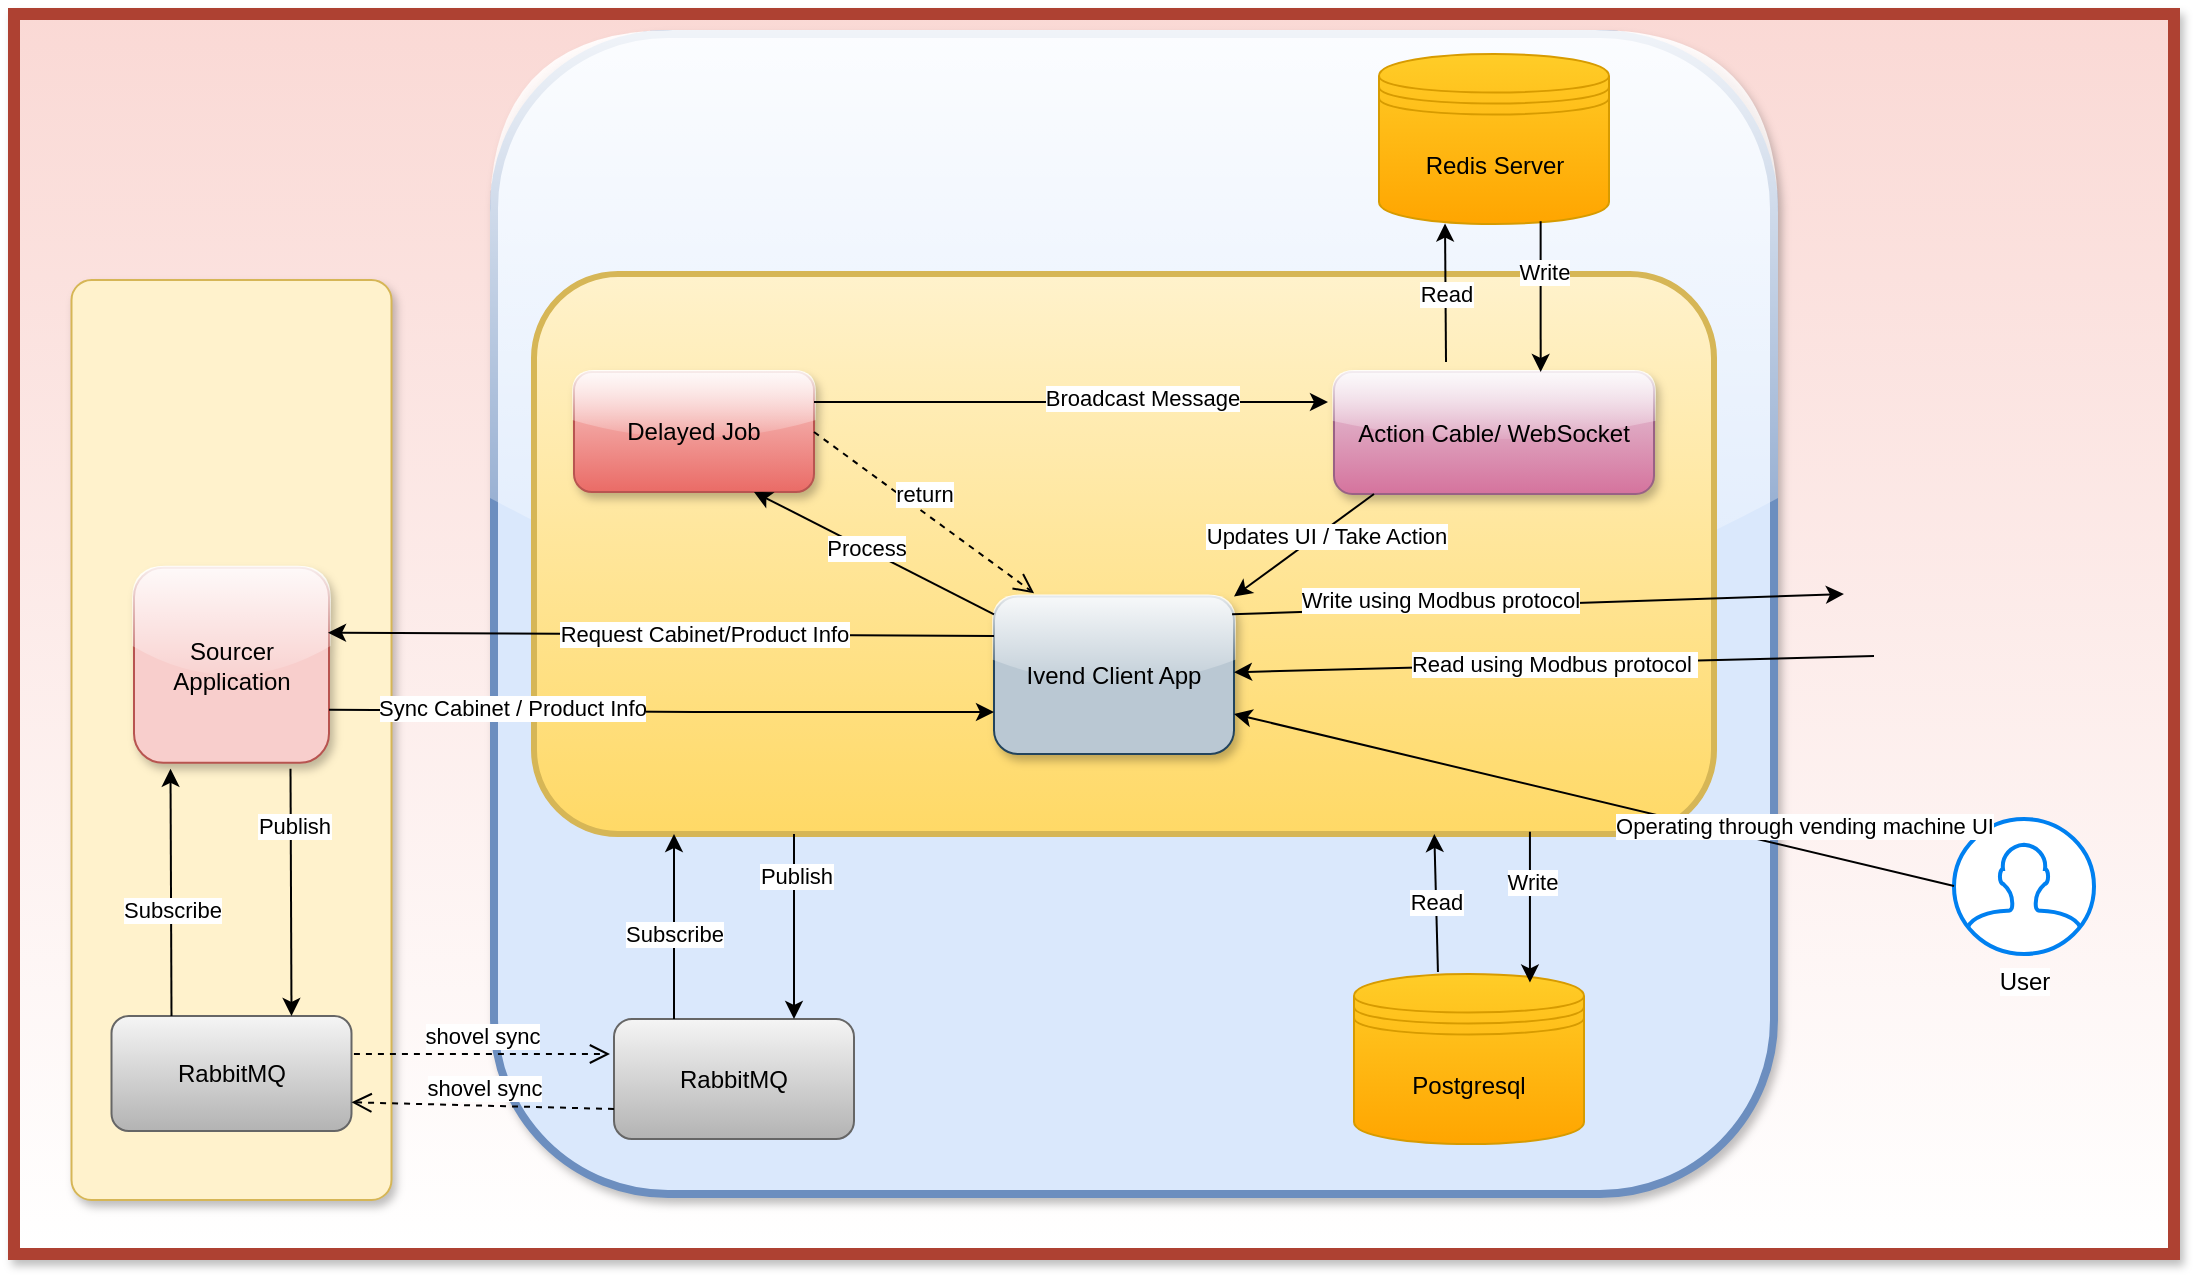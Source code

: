 <mxfile version="13.0.2" type="github">
  <diagram id="xoZPzFlmaSp1hnfD2v14" name="Page-1">
    <mxGraphModel dx="1395" dy="1887" grid="1" gridSize="10" guides="1" tooltips="1" connect="1" arrows="1" fold="1" page="1" pageScale="1" pageWidth="850" pageHeight="1100" math="0" shadow="0">
      <root>
        <mxCell id="0" />
        <mxCell id="1" parent="0" />
        <mxCell id="39ve_CgXmUywYCEbx6uL-2" value="" style="verticalLabelPosition=bottom;verticalAlign=top;html=1;shape=mxgraph.basic.rect;fillColor2=none;strokeWidth=6;size=20;indent=5;fillColor=#fad9d5;strokeColor=#ae4132;shadow=1;gradientColor=#ffffff;" parent="1" vertex="1">
          <mxGeometry x="30" width="1080" height="620" as="geometry" />
        </mxCell>
        <mxCell id="xF51GjXkcUq14_9qOw0B-2" value="" style="shape=mxgraph.mockup.containers.marginRect;rectMarginTop=10;strokeColor=#d6b656;strokeWidth=1;dashed=0;rounded=1;arcSize=5;recursiveResize=0;shadow=1;fillColor=#fff2cc;" vertex="1" parent="1">
          <mxGeometry x="58.75" y="123" width="160" height="470" as="geometry" />
        </mxCell>
        <mxCell id="xF51GjXkcUq14_9qOw0B-4" value="RabbitMQ" style="rounded=1;whiteSpace=wrap;html=1;gradientColor=#b3b3b3;fillColor=#f5f5f5;strokeColor=#666666;" vertex="1" parent="xF51GjXkcUq14_9qOw0B-2">
          <mxGeometry x="20" y="378" width="120" height="57.5" as="geometry" />
        </mxCell>
        <mxCell id="xF51GjXkcUq14_9qOw0B-8" value="" style="endArrow=classic;html=1;entryX=0.75;entryY=0;entryDx=0;entryDy=0;" edge="1" parent="xF51GjXkcUq14_9qOw0B-2" target="xF51GjXkcUq14_9qOw0B-4">
          <mxGeometry width="50" height="50" relative="1" as="geometry">
            <mxPoint x="109.5" y="254.38" as="sourcePoint" />
            <mxPoint x="109.5" y="346.88" as="targetPoint" />
            <Array as="points" />
          </mxGeometry>
        </mxCell>
        <mxCell id="xF51GjXkcUq14_9qOw0B-9" value="Publish" style="edgeLabel;html=1;align=center;verticalAlign=middle;resizable=0;points=[];" vertex="1" connectable="0" parent="xF51GjXkcUq14_9qOw0B-8">
          <mxGeometry x="-0.542" y="1" relative="1" as="geometry">
            <mxPoint as="offset" />
          </mxGeometry>
        </mxCell>
        <mxCell id="xF51GjXkcUq14_9qOw0B-10" value="" style="endArrow=classic;html=1;entryX=0.75;entryY=1;entryDx=0;entryDy=0;exitX=0.25;exitY=0;exitDx=0;exitDy=0;" edge="1" parent="xF51GjXkcUq14_9qOw0B-2" source="xF51GjXkcUq14_9qOw0B-4">
          <mxGeometry width="50" height="50" relative="1" as="geometry">
            <mxPoint x="49.5" y="346.88" as="sourcePoint" />
            <mxPoint x="49.5" y="254.38" as="targetPoint" />
          </mxGeometry>
        </mxCell>
        <mxCell id="xF51GjXkcUq14_9qOw0B-11" value="Subscribe" style="edgeLabel;html=1;align=center;verticalAlign=middle;resizable=0;points=[];" vertex="1" connectable="0" parent="xF51GjXkcUq14_9qOw0B-10">
          <mxGeometry x="-0.331" relative="1" as="geometry">
            <mxPoint y="-12" as="offset" />
          </mxGeometry>
        </mxCell>
        <mxCell id="39ve_CgXmUywYCEbx6uL-6" value="&lt;meta charset=&quot;utf-8&quot; style=&quot;&quot;&gt;&lt;span style=&quot;font-family: Helvetica; font-size: 12px; font-style: normal; font-variant-ligatures: normal; font-variant-caps: normal; font-weight: 400; letter-spacing: normal; orphans: 2; text-align: center; text-indent: 0px; text-transform: none; widows: 2; word-spacing: 0px; -webkit-text-stroke-width: 0px; background-color: rgb(248, 249, 250); text-decoration-style: initial; text-decoration-color: initial; float: none; display: inline !important;&quot;&gt;Postgresql&lt;/span&gt;" style="rounded=1;whiteSpace=wrap;html=1;labelBackgroundColor=#9933FF;fillColor=#dae8fc;strokeColor=#6c8ebf;shadow=1;glass=1;strokeWidth=4;" parent="1" vertex="1">
          <mxGeometry x="270" y="10" width="640" height="580" as="geometry" />
        </mxCell>
        <mxCell id="rZ3tqkPkwBDZJlSS5pZd-38" value="" style="rounded=1;whiteSpace=wrap;html=1;labelBackgroundColor=#D4E1F5;fillColor=#fff2cc;strokeColor=#d6b656;gradientColor=#ffd966;strokeWidth=3;" parent="1" vertex="1">
          <mxGeometry x="290" y="130" width="590" height="280" as="geometry" />
        </mxCell>
        <mxCell id="39ve_CgXmUywYCEbx6uL-1" value="Postgresql" style="shape=datastore;whiteSpace=wrap;html=1;gradientColor=#ffa500;fillColor=#ffcd28;strokeColor=#d79b00;" parent="1" vertex="1">
          <mxGeometry x="700" y="480" width="115" height="85" as="geometry" />
        </mxCell>
        <object label="Sourcer&lt;br&gt;Application" id="39ve_CgXmUywYCEbx6uL-4">
          <mxCell style="whiteSpace=wrap;aspect=fixed;labelBackgroundColor=none;labelBorderColor=none;html=1;fillColor=#f8cecc;strokeColor=#b85450;shadow=1;rounded=1;glass=1;gradientColor=none;" parent="1" vertex="1">
            <mxGeometry x="90" y="276.88" width="97.5" height="97.5" as="geometry" />
          </mxCell>
        </object>
        <mxCell id="39ve_CgXmUywYCEbx6uL-8" value="" style="shape=image;html=1;verticalAlign=top;verticalLabelPosition=bottom;labelBackgroundColor=#ffffff;imageAspect=0;aspect=fixed;image=https://cdn2.iconfinder.com/data/icons/free-version/128/vendingmachine-128.png" parent="1" vertex="1">
          <mxGeometry x="950" y="212.5" width="140" height="140" as="geometry" />
        </mxCell>
        <mxCell id="39ve_CgXmUywYCEbx6uL-15" value="RabbitMQ" style="rounded=1;whiteSpace=wrap;html=1;gradientColor=#b3b3b3;fillColor=#f5f5f5;strokeColor=#666666;" parent="1" vertex="1">
          <mxGeometry x="330" y="502.5" width="120" height="60" as="geometry" />
        </mxCell>
        <mxCell id="39ve_CgXmUywYCEbx6uL-16" value="Ivend Client App" style="rounded=1;whiteSpace=wrap;html=1;fillColor=#bac8d3;strokeColor=#23445d;shadow=1;glass=1;" parent="1" vertex="1">
          <mxGeometry x="520" y="291.25" width="120" height="78.75" as="geometry" />
        </mxCell>
        <mxCell id="39ve_CgXmUywYCEbx6uL-24" value="" style="endArrow=classic;html=1;exitX=0.992;exitY=0.113;exitDx=0;exitDy=0;exitPerimeter=0;entryX=-0.036;entryY=0.554;entryDx=0;entryDy=0;entryPerimeter=0;" parent="1" source="39ve_CgXmUywYCEbx6uL-16" target="39ve_CgXmUywYCEbx6uL-8" edge="1">
          <mxGeometry width="50" height="50" relative="1" as="geometry">
            <mxPoint x="640" y="307.96" as="sourcePoint" />
            <mxPoint x="950" y="283" as="targetPoint" />
          </mxGeometry>
        </mxCell>
        <mxCell id="39ve_CgXmUywYCEbx6uL-28" value="Write using Modbus protocol" style="edgeLabel;html=1;align=center;verticalAlign=middle;resizable=0;points=[];" parent="39ve_CgXmUywYCEbx6uL-24" vertex="1" connectable="0">
          <mxGeometry x="-0.32" y="4" relative="1" as="geometry">
            <mxPoint as="offset" />
          </mxGeometry>
        </mxCell>
        <mxCell id="39ve_CgXmUywYCEbx6uL-27" value="Read using Modbus protocol&amp;nbsp;" style="endArrow=classic;html=1;" parent="1" target="39ve_CgXmUywYCEbx6uL-16" edge="1">
          <mxGeometry width="50" height="50" relative="1" as="geometry">
            <mxPoint x="960" y="321" as="sourcePoint" />
            <mxPoint x="844" y="318" as="targetPoint" />
            <Array as="points" />
          </mxGeometry>
        </mxCell>
        <mxCell id="39ve_CgXmUywYCEbx6uL-30" value="" style="endArrow=classic;html=1;" parent="1" edge="1">
          <mxGeometry width="50" height="50" relative="1" as="geometry">
            <mxPoint x="187.5" y="347.907" as="sourcePoint" />
            <mxPoint x="520" y="349" as="targetPoint" />
            <Array as="points">
              <mxPoint x="380" y="349" />
            </Array>
          </mxGeometry>
        </mxCell>
        <mxCell id="39ve_CgXmUywYCEbx6uL-31" value="Sync Cabinet / Product Info" style="edgeLabel;html=1;align=center;verticalAlign=middle;resizable=0;points=[];rotation=0;" parent="39ve_CgXmUywYCEbx6uL-30" vertex="1" connectable="0">
          <mxGeometry x="-0.45" y="2" relative="1" as="geometry">
            <mxPoint as="offset" />
          </mxGeometry>
        </mxCell>
        <mxCell id="39ve_CgXmUywYCEbx6uL-35" value="" style="endArrow=classic;html=1;exitX=0;exitY=0.25;exitDx=0;exitDy=0;entryX=0.995;entryY=0.333;entryDx=0;entryDy=0;entryPerimeter=0;" parent="1" source="39ve_CgXmUywYCEbx6uL-16" target="39ve_CgXmUywYCEbx6uL-4" edge="1">
          <mxGeometry width="50" height="50" relative="1" as="geometry">
            <mxPoint x="380" y="297" as="sourcePoint" />
            <mxPoint x="620" y="320" as="targetPoint" />
          </mxGeometry>
        </mxCell>
        <mxCell id="39ve_CgXmUywYCEbx6uL-36" value="Request Cabinet/Product Info" style="edgeLabel;html=1;align=center;verticalAlign=middle;resizable=0;points=[];" parent="39ve_CgXmUywYCEbx6uL-35" vertex="1" connectable="0">
          <mxGeometry x="-0.381" y="-1" relative="1" as="geometry">
            <mxPoint x="-42" as="offset" />
          </mxGeometry>
        </mxCell>
        <mxCell id="39ve_CgXmUywYCEbx6uL-37" value="" style="endArrow=classic;html=1;entryX=0.765;entryY=0.05;entryDx=0;entryDy=0;entryPerimeter=0;exitX=0.844;exitY=0.996;exitDx=0;exitDy=0;exitPerimeter=0;" parent="1" target="39ve_CgXmUywYCEbx6uL-1" edge="1" source="rZ3tqkPkwBDZJlSS5pZd-38">
          <mxGeometry width="50" height="50" relative="1" as="geometry">
            <mxPoint x="418" y="410" as="sourcePoint" />
            <mxPoint x="610" y="238" as="targetPoint" />
            <Array as="points" />
          </mxGeometry>
        </mxCell>
        <mxCell id="rZ3tqkPkwBDZJlSS5pZd-4" value="Write" style="edgeLabel;html=1;align=center;verticalAlign=middle;resizable=0;points=[];" parent="39ve_CgXmUywYCEbx6uL-37" vertex="1" connectable="0">
          <mxGeometry x="-0.34" y="1" relative="1" as="geometry">
            <mxPoint as="offset" />
          </mxGeometry>
        </mxCell>
        <mxCell id="39ve_CgXmUywYCEbx6uL-38" value="" style="endArrow=classic;html=1;entryX=0.75;entryY=0;entryDx=0;entryDy=0;" parent="1" target="39ve_CgXmUywYCEbx6uL-15" edge="1">
          <mxGeometry width="50" height="50" relative="1" as="geometry">
            <mxPoint x="420" y="410" as="sourcePoint" />
            <mxPoint x="550" y="320" as="targetPoint" />
            <Array as="points" />
          </mxGeometry>
        </mxCell>
        <mxCell id="rZ3tqkPkwBDZJlSS5pZd-10" value="Publish" style="edgeLabel;html=1;align=center;verticalAlign=middle;resizable=0;points=[];" parent="39ve_CgXmUywYCEbx6uL-38" vertex="1" connectable="0">
          <mxGeometry x="-0.542" y="1" relative="1" as="geometry">
            <mxPoint as="offset" />
          </mxGeometry>
        </mxCell>
        <mxCell id="rZ3tqkPkwBDZJlSS5pZd-5" value="User" style="html=1;verticalLabelPosition=bottom;align=center;labelBackgroundColor=#ffffff;verticalAlign=top;strokeWidth=2;strokeColor=#0080F0;shadow=0;dashed=0;shape=mxgraph.ios7.icons.user;gradientColor=#ffffff;" parent="1" vertex="1">
          <mxGeometry x="1000" y="402.5" width="70" height="67.5" as="geometry" />
        </mxCell>
        <mxCell id="rZ3tqkPkwBDZJlSS5pZd-6" value="" style="endArrow=classic;html=1;exitX=0;exitY=0.496;exitDx=0;exitDy=0;exitPerimeter=0;" parent="1" source="rZ3tqkPkwBDZJlSS5pZd-5" edge="1">
          <mxGeometry width="50" height="50" relative="1" as="geometry">
            <mxPoint x="1143" y="441.25" as="sourcePoint" />
            <mxPoint x="640" y="350" as="targetPoint" />
          </mxGeometry>
        </mxCell>
        <mxCell id="rZ3tqkPkwBDZJlSS5pZd-11" value="Operating through vending machine UI" style="edgeLabel;html=1;align=center;verticalAlign=middle;resizable=0;points=[];" parent="rZ3tqkPkwBDZJlSS5pZd-6" vertex="1" connectable="0">
          <mxGeometry x="-0.434" y="-1" relative="1" as="geometry">
            <mxPoint x="25.97" y="-5.35" as="offset" />
          </mxGeometry>
        </mxCell>
        <mxCell id="rZ3tqkPkwBDZJlSS5pZd-7" value="" style="endArrow=classic;html=1;entryX=0.75;entryY=1;entryDx=0;entryDy=0;exitX=0.25;exitY=0;exitDx=0;exitDy=0;" parent="1" edge="1" source="39ve_CgXmUywYCEbx6uL-15">
          <mxGeometry width="50" height="50" relative="1" as="geometry">
            <mxPoint x="360.5" y="488" as="sourcePoint" />
            <mxPoint x="360" y="410" as="targetPoint" />
          </mxGeometry>
        </mxCell>
        <mxCell id="rZ3tqkPkwBDZJlSS5pZd-9" value="Subscribe" style="edgeLabel;html=1;align=center;verticalAlign=middle;resizable=0;points=[];" parent="rZ3tqkPkwBDZJlSS5pZd-7" vertex="1" connectable="0">
          <mxGeometry x="-0.331" relative="1" as="geometry">
            <mxPoint y="-12" as="offset" />
          </mxGeometry>
        </mxCell>
        <mxCell id="rZ3tqkPkwBDZJlSS5pZd-8" value="Read" style="endArrow=classic;html=1;entryX=0.085;entryY=1.007;entryDx=0;entryDy=0;entryPerimeter=0;exitX=0.365;exitY=-0.012;exitDx=0;exitDy=0;exitPerimeter=0;" parent="1" edge="1" source="39ve_CgXmUywYCEbx6uL-1">
          <mxGeometry width="50" height="50" relative="1" as="geometry">
            <mxPoint x="740" y="472.04" as="sourcePoint" />
            <mxPoint x="740.15" y="410.0" as="targetPoint" />
          </mxGeometry>
        </mxCell>
        <mxCell id="rZ3tqkPkwBDZJlSS5pZd-12" value="Delayed Job" style="rounded=1;whiteSpace=wrap;html=1;labelBackgroundColor=none;gradientColor=#ea6b66;fillColor=#f8cecc;strokeColor=#b85450;shadow=1;glass=1;" parent="1" vertex="1">
          <mxGeometry x="310" y="179" width="120" height="60" as="geometry" />
        </mxCell>
        <mxCell id="rZ3tqkPkwBDZJlSS5pZd-13" value="Action Cable/ WebSocket" style="rounded=1;whiteSpace=wrap;html=1;labelBackgroundColor=none;gradientColor=#d5739d;fillColor=#e6d0de;strokeColor=#996185;shadow=1;glass=1;" parent="1" vertex="1">
          <mxGeometry x="690" y="179" width="160" height="61" as="geometry" />
        </mxCell>
        <mxCell id="rZ3tqkPkwBDZJlSS5pZd-14" value="" style="endArrow=classic;html=1;entryX=0.75;entryY=1;entryDx=0;entryDy=0;exitX=0;exitY=0.113;exitDx=0;exitDy=0;exitPerimeter=0;" parent="1" source="39ve_CgXmUywYCEbx6uL-16" target="rZ3tqkPkwBDZJlSS5pZd-12" edge="1">
          <mxGeometry width="50" height="50" relative="1" as="geometry">
            <mxPoint x="520" y="340" as="sourcePoint" />
            <mxPoint x="570" y="290" as="targetPoint" />
          </mxGeometry>
        </mxCell>
        <mxCell id="rZ3tqkPkwBDZJlSS5pZd-19" value="Process" style="edgeLabel;html=1;align=center;verticalAlign=middle;resizable=0;points=[];" parent="rZ3tqkPkwBDZJlSS5pZd-14" vertex="1" connectable="0">
          <mxGeometry x="0.077" y="-1" relative="1" as="geometry">
            <mxPoint as="offset" />
          </mxGeometry>
        </mxCell>
        <mxCell id="rZ3tqkPkwBDZJlSS5pZd-18" value="return" style="html=1;verticalAlign=bottom;endArrow=open;dashed=1;endSize=8;exitX=1;exitY=0.5;exitDx=0;exitDy=0;entryX=0.167;entryY=-0.021;entryDx=0;entryDy=0;entryPerimeter=0;" parent="1" source="rZ3tqkPkwBDZJlSS5pZd-12" target="39ve_CgXmUywYCEbx6uL-16" edge="1">
          <mxGeometry relative="1" as="geometry">
            <mxPoint x="520" y="250" as="sourcePoint" />
            <mxPoint x="440" y="250" as="targetPoint" />
          </mxGeometry>
        </mxCell>
        <mxCell id="rZ3tqkPkwBDZJlSS5pZd-22" value="" style="endArrow=classic;html=1;entryX=1;entryY=0;entryDx=0;entryDy=0;" parent="1" target="39ve_CgXmUywYCEbx6uL-16" edge="1">
          <mxGeometry width="50" height="50" relative="1" as="geometry">
            <mxPoint x="710" y="240" as="sourcePoint" />
            <mxPoint x="520" y="340" as="targetPoint" />
            <Array as="points" />
          </mxGeometry>
        </mxCell>
        <mxCell id="rZ3tqkPkwBDZJlSS5pZd-23" value="Updates UI / Take Action" style="edgeLabel;html=1;align=center;verticalAlign=middle;resizable=0;points=[];" parent="rZ3tqkPkwBDZJlSS5pZd-22" vertex="1" connectable="0">
          <mxGeometry x="-0.241" y="2" relative="1" as="geometry">
            <mxPoint x="1" as="offset" />
          </mxGeometry>
        </mxCell>
        <mxCell id="rZ3tqkPkwBDZJlSS5pZd-24" style="edgeStyle=orthogonalEdgeStyle;rounded=0;orthogonalLoop=1;jettySize=auto;html=1;exitX=0.5;exitY=1;exitDx=0;exitDy=0;" parent="1" source="rZ3tqkPkwBDZJlSS5pZd-13" target="rZ3tqkPkwBDZJlSS5pZd-13" edge="1">
          <mxGeometry relative="1" as="geometry" />
        </mxCell>
        <mxCell id="rZ3tqkPkwBDZJlSS5pZd-36" value="" style="endArrow=classic;html=1;exitX=1;exitY=0.25;exitDx=0;exitDy=0;" parent="1" source="rZ3tqkPkwBDZJlSS5pZd-12" edge="1">
          <mxGeometry width="50" height="50" relative="1" as="geometry">
            <mxPoint x="430" y="240" as="sourcePoint" />
            <mxPoint x="687" y="194" as="targetPoint" />
          </mxGeometry>
        </mxCell>
        <mxCell id="rZ3tqkPkwBDZJlSS5pZd-37" value="Broadcast Message" style="edgeLabel;html=1;align=center;verticalAlign=middle;resizable=0;points=[];" parent="rZ3tqkPkwBDZJlSS5pZd-36" vertex="1" connectable="0">
          <mxGeometry x="0.276" y="2" relative="1" as="geometry">
            <mxPoint as="offset" />
          </mxGeometry>
        </mxCell>
        <mxCell id="xF51GjXkcUq14_9qOw0B-12" value="shovel sync" style="html=1;verticalAlign=bottom;endArrow=open;dashed=1;endSize=8;exitX=1;exitY=0.5;exitDx=0;exitDy=0;" edge="1" parent="1">
          <mxGeometry relative="1" as="geometry">
            <mxPoint x="199.96" y="520" as="sourcePoint" />
            <mxPoint x="328" y="520" as="targetPoint" />
          </mxGeometry>
        </mxCell>
        <mxCell id="xF51GjXkcUq14_9qOw0B-13" value="shovel sync" style="html=1;verticalAlign=bottom;endArrow=open;dashed=1;endSize=8;entryX=1;entryY=0.75;entryDx=0;entryDy=0;exitX=0;exitY=0.75;exitDx=0;exitDy=0;" edge="1" parent="1" source="39ve_CgXmUywYCEbx6uL-15" target="xF51GjXkcUq14_9qOw0B-4">
          <mxGeometry relative="1" as="geometry">
            <mxPoint x="209.96" y="530" as="sourcePoint" />
            <mxPoint x="338" y="530" as="targetPoint" />
          </mxGeometry>
        </mxCell>
        <mxCell id="xF51GjXkcUq14_9qOw0B-14" value="Redis Server" style="shape=datastore;whiteSpace=wrap;html=1;gradientColor=#ffa500;fillColor=#ffcd28;strokeColor=#d79b00;" vertex="1" parent="1">
          <mxGeometry x="712.5" y="20" width="115" height="85" as="geometry" />
        </mxCell>
        <mxCell id="xF51GjXkcUq14_9qOw0B-15" value="" style="endArrow=classic;html=1;entryX=0.765;entryY=0.05;entryDx=0;entryDy=0;entryPerimeter=0;exitX=0.844;exitY=0.996;exitDx=0;exitDy=0;exitPerimeter=0;" edge="1" parent="1">
          <mxGeometry width="50" height="50" relative="1" as="geometry">
            <mxPoint x="793.32" y="103.63" as="sourcePoint" />
            <mxPoint x="793.335" y="179" as="targetPoint" />
            <Array as="points" />
          </mxGeometry>
        </mxCell>
        <mxCell id="xF51GjXkcUq14_9qOw0B-16" value="Write" style="edgeLabel;html=1;align=center;verticalAlign=middle;resizable=0;points=[];" vertex="1" connectable="0" parent="xF51GjXkcUq14_9qOw0B-15">
          <mxGeometry x="-0.34" y="1" relative="1" as="geometry">
            <mxPoint as="offset" />
          </mxGeometry>
        </mxCell>
        <mxCell id="xF51GjXkcUq14_9qOw0B-17" value="Read" style="endArrow=classic;html=1;entryX=0.085;entryY=1.007;entryDx=0;entryDy=0;entryPerimeter=0;" edge="1" parent="1">
          <mxGeometry width="50" height="50" relative="1" as="geometry">
            <mxPoint x="746" y="174" as="sourcePoint" />
            <mxPoint x="745.51" y="104.75" as="targetPoint" />
          </mxGeometry>
        </mxCell>
      </root>
    </mxGraphModel>
  </diagram>
</mxfile>
